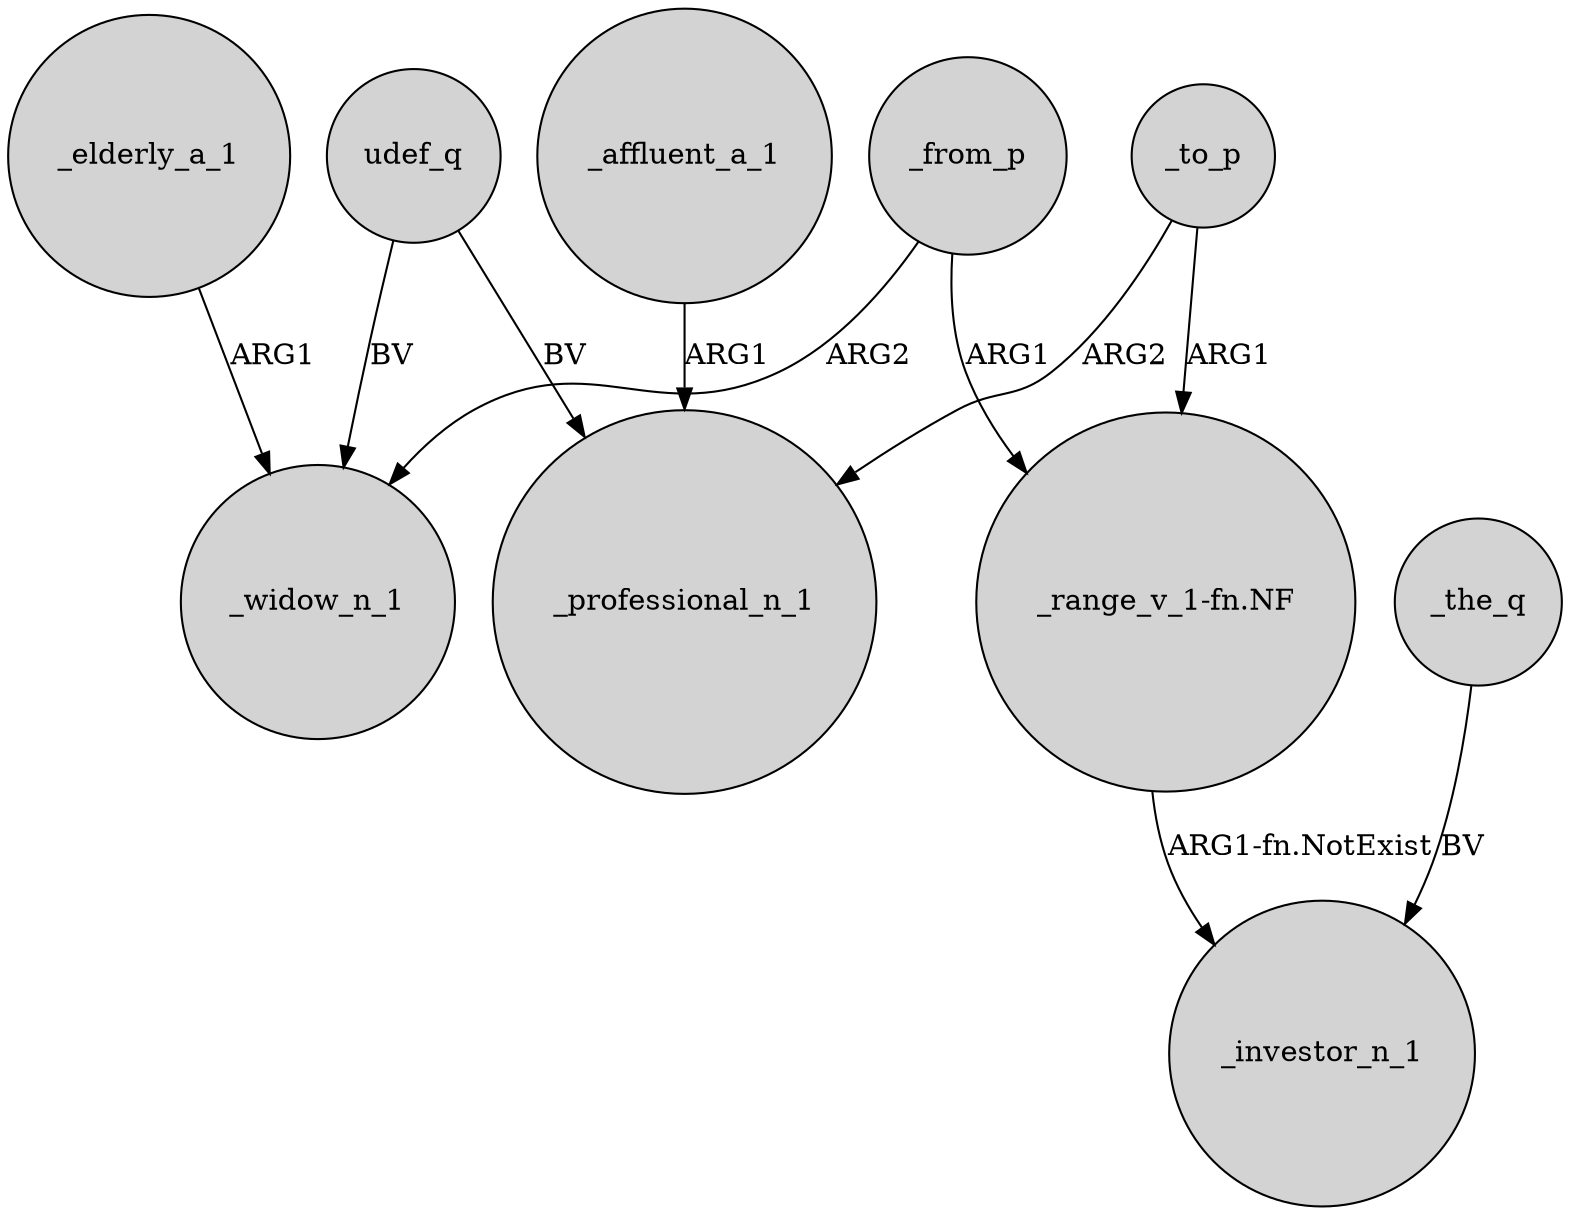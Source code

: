 digraph {
	node [shape=circle style=filled]
	_elderly_a_1 -> _widow_n_1 [label=ARG1]
	_affluent_a_1 -> _professional_n_1 [label=ARG1]
	_to_p -> "_range_v_1-fn.NF" [label=ARG1]
	udef_q -> _widow_n_1 [label=BV]
	_from_p -> _widow_n_1 [label=ARG2]
	"_range_v_1-fn.NF" -> _investor_n_1 [label="ARG1-fn.NotExist"]
	_from_p -> "_range_v_1-fn.NF" [label=ARG1]
	udef_q -> _professional_n_1 [label=BV]
	_the_q -> _investor_n_1 [label=BV]
	_to_p -> _professional_n_1 [label=ARG2]
}
